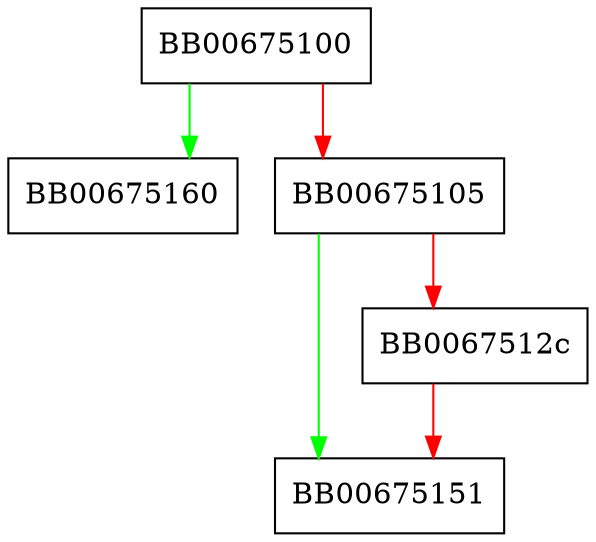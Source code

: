 digraph X509_STORE_load_store {
  node [shape="box"];
  graph [splines=ortho];
  BB00675100 -> BB00675160 [color="green"];
  BB00675100 -> BB00675105 [color="red"];
  BB00675105 -> BB00675151 [color="green"];
  BB00675105 -> BB0067512c [color="red"];
  BB0067512c -> BB00675151 [color="red"];
}
